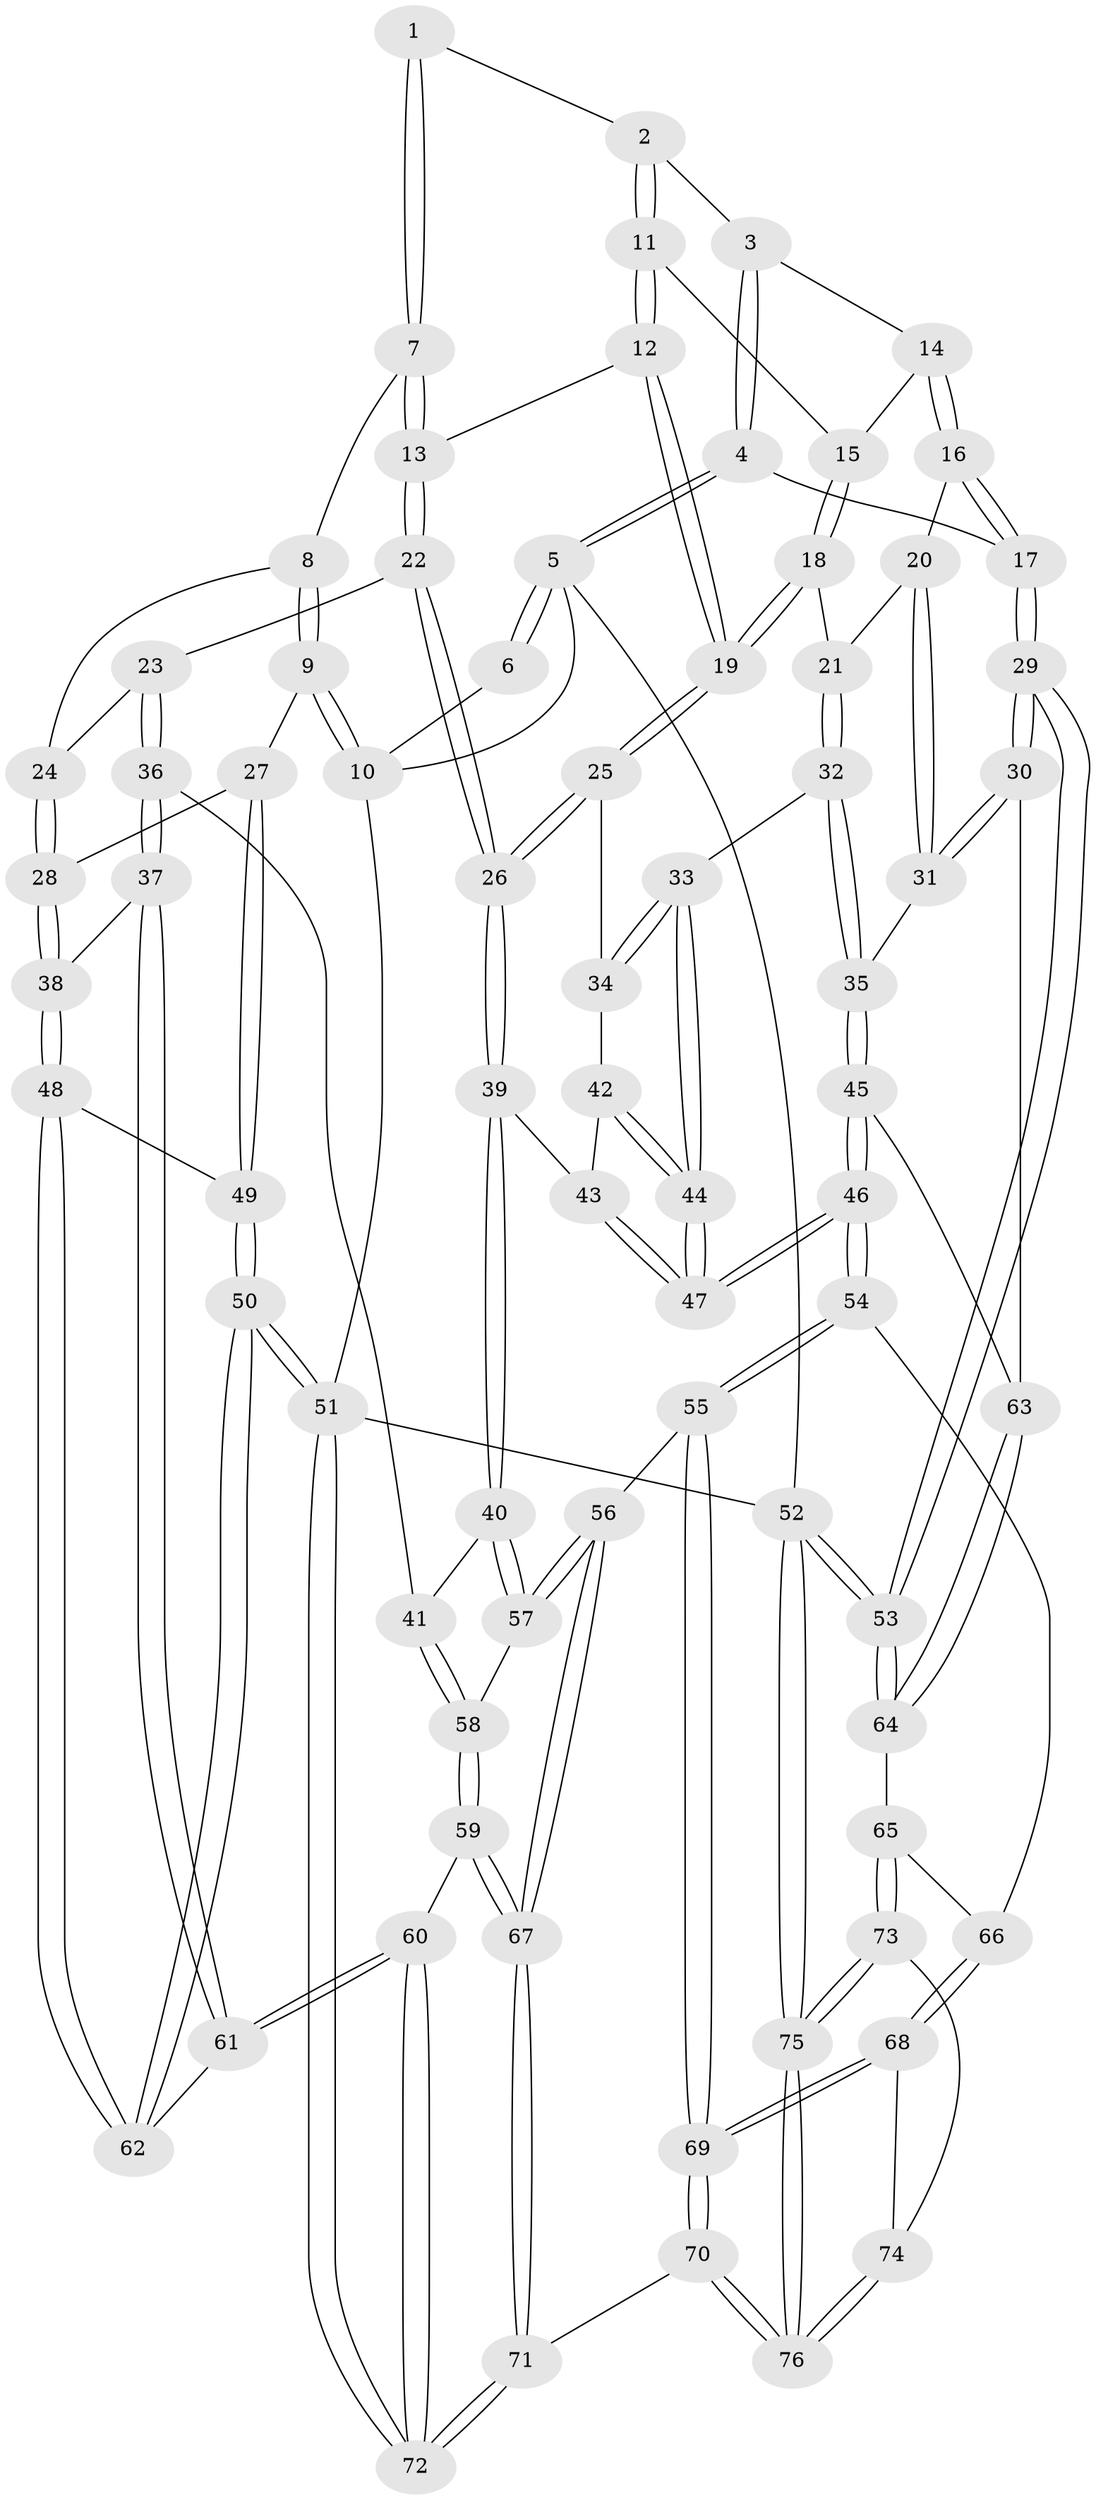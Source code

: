 // Generated by graph-tools (version 1.1) at 2025/16/03/09/25 04:16:58]
// undirected, 76 vertices, 187 edges
graph export_dot {
graph [start="1"]
  node [color=gray90,style=filled];
  1 [pos="+0.5738866948563992+0"];
  2 [pos="+0.6499985563442073+0.023877685995598374"];
  3 [pos="+0.8014630867291845+0.05622460628724965"];
  4 [pos="+1+0"];
  5 [pos="+1+0"];
  6 [pos="+0.5720642502420807+0"];
  7 [pos="+0.4216984241156791+0.16343234960674524"];
  8 [pos="+0.2627907240242052+0.20423390363404575"];
  9 [pos="+0+0"];
  10 [pos="+0+0"];
  11 [pos="+0.7113964184271797+0.21552039809658413"];
  12 [pos="+0.5743729195376737+0.304142549130975"];
  13 [pos="+0.5227630976596404+0.28810303910578877"];
  14 [pos="+0.8629373715115399+0.21773984385141026"];
  15 [pos="+0.7390098824136876+0.22908968716361847"];
  16 [pos="+1+0.23568060540251648"];
  17 [pos="+1+0.17127740802487396"];
  18 [pos="+0.7548959982896255+0.3573037613454317"];
  19 [pos="+0.608641739551349+0.4040973497697614"];
  20 [pos="+0.8772241798825017+0.39686708453884967"];
  21 [pos="+0.7905269689045019+0.4111284418271414"];
  22 [pos="+0.4338654926195442+0.39920321246212287"];
  23 [pos="+0.3524973431241471+0.40165071196822083"];
  24 [pos="+0.2560171537441027+0.2864024851541393"];
  25 [pos="+0.6086519765998445+0.4213284077669555"];
  26 [pos="+0.48732879740126156+0.47457328577463254"];
  27 [pos="+0+0.2748641277964425"];
  28 [pos="+0.12764634746808712+0.43382032247817703"];
  29 [pos="+1+0.5984982467694866"];
  30 [pos="+0.9241502017387319+0.6046421432037902"];
  31 [pos="+0.9208978336996373+0.6017102230120189"];
  32 [pos="+0.7529185674840185+0.48316142230085113"];
  33 [pos="+0.691284584098401+0.47959311799163024"];
  34 [pos="+0.6209046459354061+0.44040751320483246"];
  35 [pos="+0.7856978427882528+0.5470982814166241"];
  36 [pos="+0.3202295808122647+0.5547846778898188"];
  37 [pos="+0.17114956086152253+0.5610370262775235"];
  38 [pos="+0.15470759583412982+0.553657822811662"];
  39 [pos="+0.4727120545862147+0.5515879057339955"];
  40 [pos="+0.39154968373652976+0.5814120122697317"];
  41 [pos="+0.3421428100668204+0.5705251808017711"];
  42 [pos="+0.609644968447812+0.47368571296369344"];
  43 [pos="+0.5214129089144123+0.5776058158562598"];
  44 [pos="+0.6203736455673031+0.6547757258395704"];
  45 [pos="+0.6329651390252943+0.7020569138804128"];
  46 [pos="+0.6302326414039774+0.7029652818446469"];
  47 [pos="+0.6169198416068497+0.6716194510406999"];
  48 [pos="+0.03424400597229089+0.6351660679042981"];
  49 [pos="+0+0.6719438876783324"];
  50 [pos="+0+1"];
  51 [pos="+0+1"];
  52 [pos="+1+1"];
  53 [pos="+1+1"];
  54 [pos="+0.6113000120236378+0.7441523792086884"];
  55 [pos="+0.5588925499590073+0.7704934774074125"];
  56 [pos="+0.5298023637736982+0.774693009071149"];
  57 [pos="+0.44939300317824044+0.740705237963134"];
  58 [pos="+0.3028769789776036+0.7764507230432091"];
  59 [pos="+0.27791183241770717+0.7965910463859944"];
  60 [pos="+0.2521120217116276+0.8025295779962153"];
  61 [pos="+0.24591491944336197+0.8003914355052164"];
  62 [pos="+0.1520215001258544+0.8186060296276372"];
  63 [pos="+0.8502307010739492+0.7136059415857005"];
  64 [pos="+0.8629017954357449+0.7830133246814011"];
  65 [pos="+0.7589739558413827+0.8595396673607747"];
  66 [pos="+0.6116351932437056+0.7445826164922238"];
  67 [pos="+0.42346348358702035+0.9156423816739152"];
  68 [pos="+0.6504576555445973+0.908920500438039"];
  69 [pos="+0.5640570732217328+0.9746949380318926"];
  70 [pos="+0.4934760398191431+1"];
  71 [pos="+0.42402278447716435+1"];
  72 [pos="+0.28325359807129946+1"];
  73 [pos="+0.7660782919762485+0.9094985899428406"];
  74 [pos="+0.6529334452636544+0.9110135615752668"];
  75 [pos="+0.9219458833646692+1"];
  76 [pos="+0.7832283909920152+1"];
  1 -- 2;
  1 -- 7;
  1 -- 7;
  2 -- 3;
  2 -- 11;
  2 -- 11;
  3 -- 4;
  3 -- 4;
  3 -- 14;
  4 -- 5;
  4 -- 5;
  4 -- 17;
  5 -- 6;
  5 -- 6;
  5 -- 52;
  5 -- 10;
  6 -- 10;
  7 -- 8;
  7 -- 13;
  7 -- 13;
  8 -- 9;
  8 -- 9;
  8 -- 24;
  9 -- 10;
  9 -- 10;
  9 -- 27;
  10 -- 51;
  11 -- 12;
  11 -- 12;
  11 -- 15;
  12 -- 13;
  12 -- 19;
  12 -- 19;
  13 -- 22;
  13 -- 22;
  14 -- 15;
  14 -- 16;
  14 -- 16;
  15 -- 18;
  15 -- 18;
  16 -- 17;
  16 -- 17;
  16 -- 20;
  17 -- 29;
  17 -- 29;
  18 -- 19;
  18 -- 19;
  18 -- 21;
  19 -- 25;
  19 -- 25;
  20 -- 21;
  20 -- 31;
  20 -- 31;
  21 -- 32;
  21 -- 32;
  22 -- 23;
  22 -- 26;
  22 -- 26;
  23 -- 24;
  23 -- 36;
  23 -- 36;
  24 -- 28;
  24 -- 28;
  25 -- 26;
  25 -- 26;
  25 -- 34;
  26 -- 39;
  26 -- 39;
  27 -- 28;
  27 -- 49;
  27 -- 49;
  28 -- 38;
  28 -- 38;
  29 -- 30;
  29 -- 30;
  29 -- 53;
  29 -- 53;
  30 -- 31;
  30 -- 31;
  30 -- 63;
  31 -- 35;
  32 -- 33;
  32 -- 35;
  32 -- 35;
  33 -- 34;
  33 -- 34;
  33 -- 44;
  33 -- 44;
  34 -- 42;
  35 -- 45;
  35 -- 45;
  36 -- 37;
  36 -- 37;
  36 -- 41;
  37 -- 38;
  37 -- 61;
  37 -- 61;
  38 -- 48;
  38 -- 48;
  39 -- 40;
  39 -- 40;
  39 -- 43;
  40 -- 41;
  40 -- 57;
  40 -- 57;
  41 -- 58;
  41 -- 58;
  42 -- 43;
  42 -- 44;
  42 -- 44;
  43 -- 47;
  43 -- 47;
  44 -- 47;
  44 -- 47;
  45 -- 46;
  45 -- 46;
  45 -- 63;
  46 -- 47;
  46 -- 47;
  46 -- 54;
  46 -- 54;
  48 -- 49;
  48 -- 62;
  48 -- 62;
  49 -- 50;
  49 -- 50;
  50 -- 51;
  50 -- 51;
  50 -- 62;
  50 -- 62;
  51 -- 72;
  51 -- 72;
  51 -- 52;
  52 -- 53;
  52 -- 53;
  52 -- 75;
  52 -- 75;
  53 -- 64;
  53 -- 64;
  54 -- 55;
  54 -- 55;
  54 -- 66;
  55 -- 56;
  55 -- 69;
  55 -- 69;
  56 -- 57;
  56 -- 57;
  56 -- 67;
  56 -- 67;
  57 -- 58;
  58 -- 59;
  58 -- 59;
  59 -- 60;
  59 -- 67;
  59 -- 67;
  60 -- 61;
  60 -- 61;
  60 -- 72;
  60 -- 72;
  61 -- 62;
  63 -- 64;
  63 -- 64;
  64 -- 65;
  65 -- 66;
  65 -- 73;
  65 -- 73;
  66 -- 68;
  66 -- 68;
  67 -- 71;
  67 -- 71;
  68 -- 69;
  68 -- 69;
  68 -- 74;
  69 -- 70;
  69 -- 70;
  70 -- 71;
  70 -- 76;
  70 -- 76;
  71 -- 72;
  71 -- 72;
  73 -- 74;
  73 -- 75;
  73 -- 75;
  74 -- 76;
  74 -- 76;
  75 -- 76;
  75 -- 76;
}
